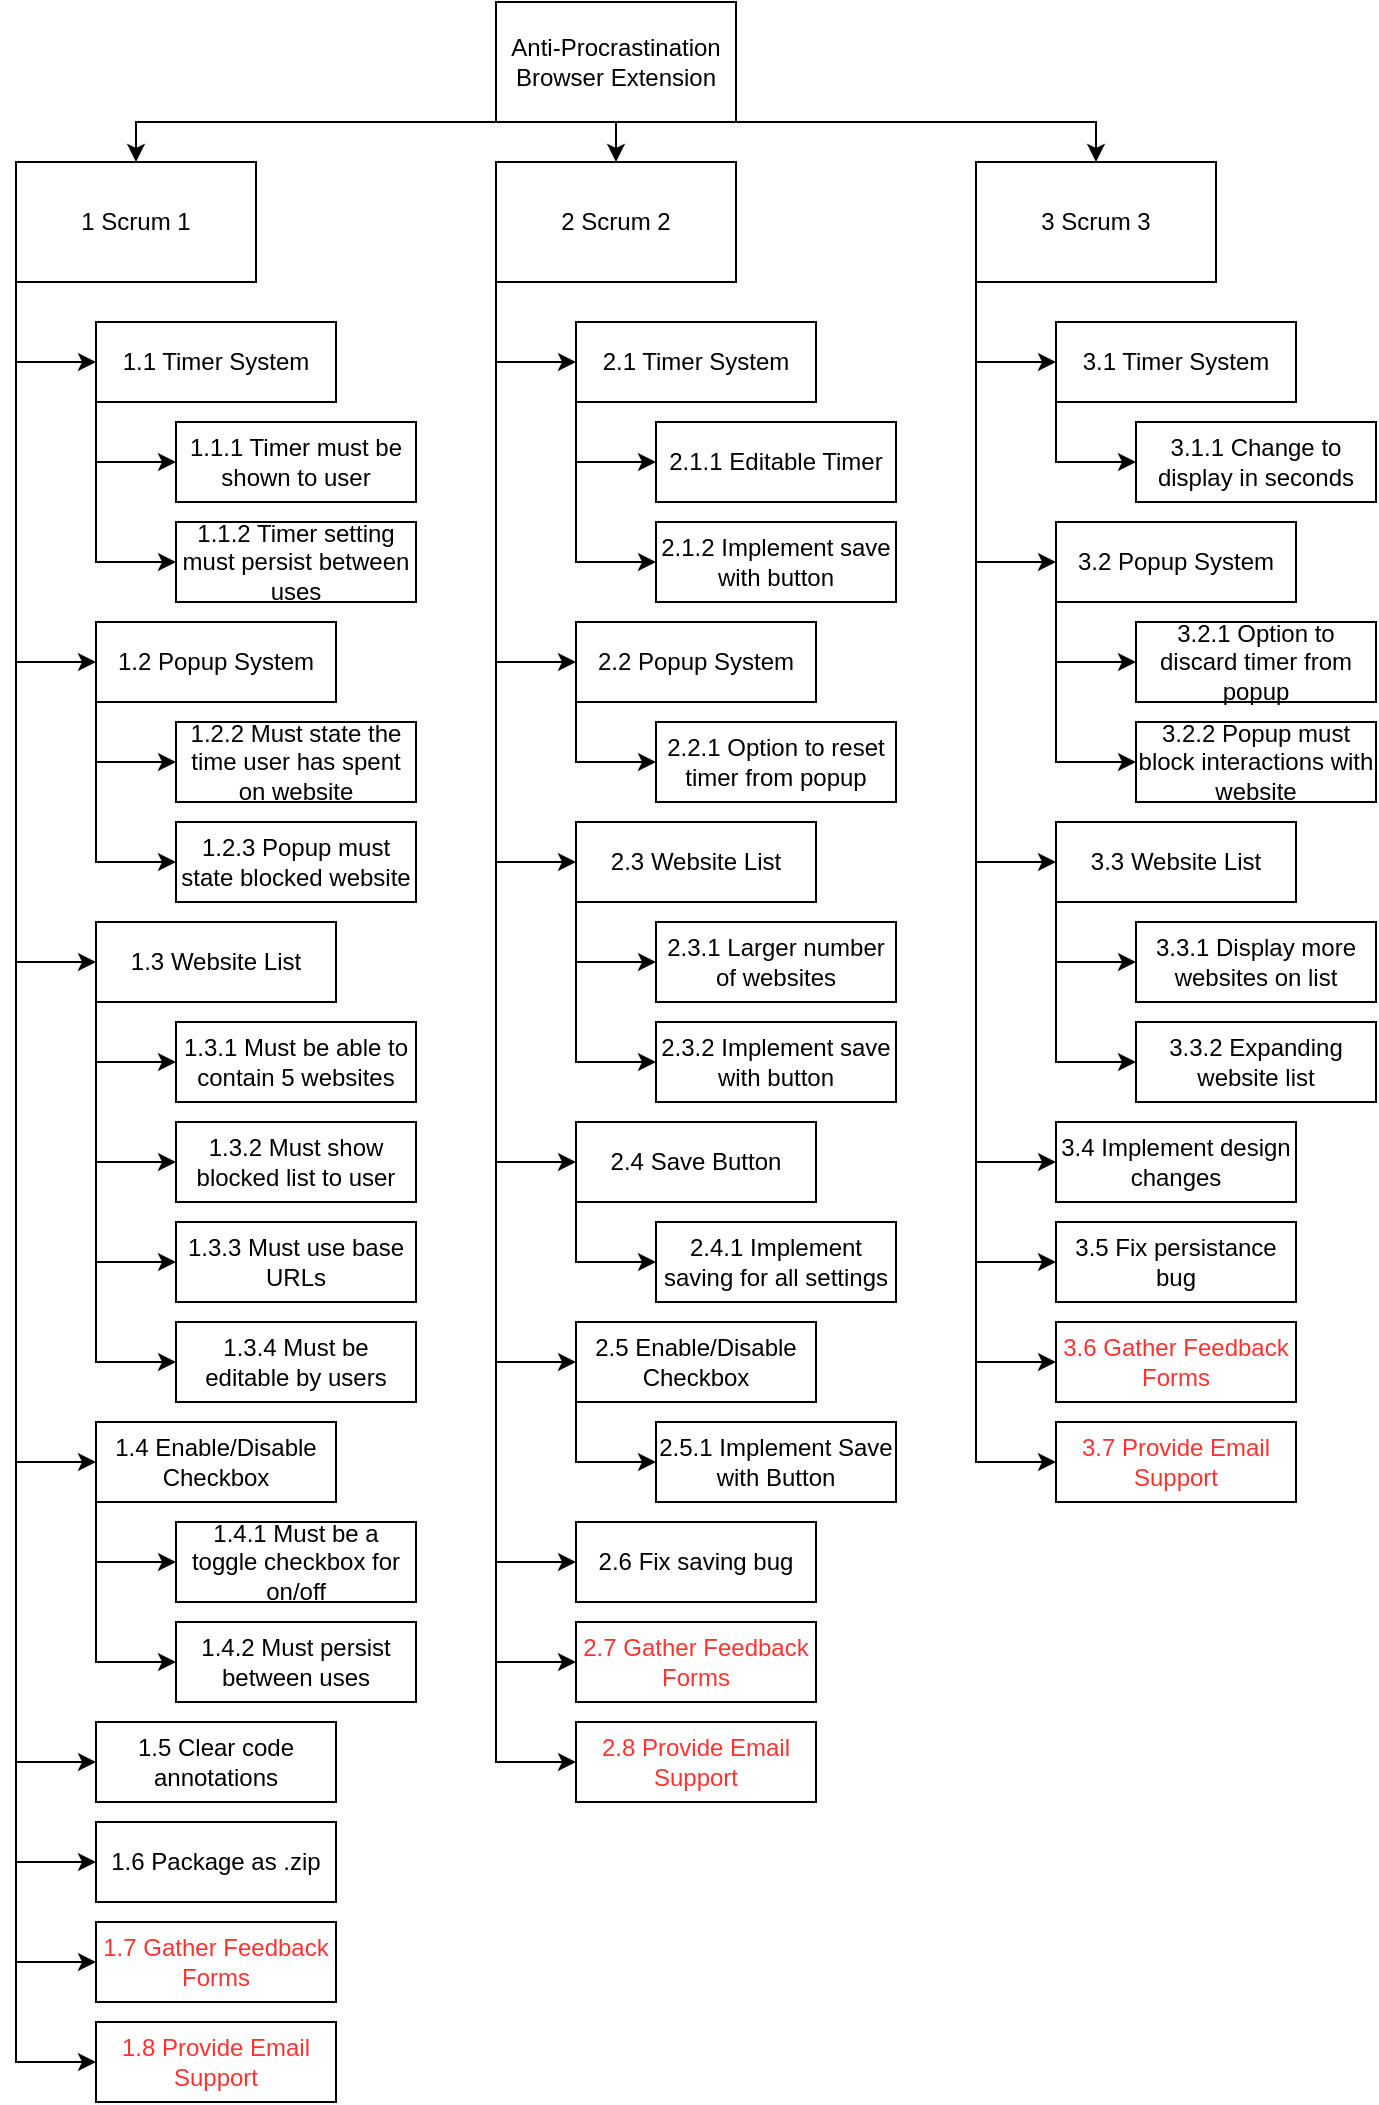 <mxfile version="13.1.3" type="device"><diagram id="4AFsJoOjhejeWaS8OJeZ" name="Page-1"><mxGraphModel dx="780" dy="1150" grid="1" gridSize="10" guides="1" tooltips="1" connect="1" arrows="1" fold="1" page="1" pageScale="1" pageWidth="850" pageHeight="1100" math="0" shadow="0"><root><mxCell id="0"/><mxCell id="1" parent="0"/><mxCell id="wsvxVYqm3vW9lXSgenov-89" style="edgeStyle=orthogonalEdgeStyle;rounded=0;orthogonalLoop=1;jettySize=auto;html=1;exitX=0.5;exitY=1;exitDx=0;exitDy=0;entryX=0.5;entryY=0;entryDx=0;entryDy=0;" edge="1" parent="1" source="wsvxVYqm3vW9lXSgenov-1" target="wsvxVYqm3vW9lXSgenov-2"><mxGeometry relative="1" as="geometry"/></mxCell><mxCell id="wsvxVYqm3vW9lXSgenov-90" style="edgeStyle=orthogonalEdgeStyle;rounded=0;orthogonalLoop=1;jettySize=auto;html=1;exitX=0;exitY=1;exitDx=0;exitDy=0;" edge="1" parent="1" source="wsvxVYqm3vW9lXSgenov-1" target="wsvxVYqm3vW9lXSgenov-3"><mxGeometry relative="1" as="geometry"><Array as="points"><mxPoint x="100" y="180"/></Array></mxGeometry></mxCell><mxCell id="wsvxVYqm3vW9lXSgenov-91" style="edgeStyle=orthogonalEdgeStyle;rounded=0;orthogonalLoop=1;jettySize=auto;html=1;exitX=1;exitY=1;exitDx=0;exitDy=0;entryX=0.5;entryY=0;entryDx=0;entryDy=0;" edge="1" parent="1" source="wsvxVYqm3vW9lXSgenov-1" target="wsvxVYqm3vW9lXSgenov-4"><mxGeometry relative="1" as="geometry"><Array as="points"><mxPoint x="580" y="180"/></Array></mxGeometry></mxCell><mxCell id="wsvxVYqm3vW9lXSgenov-1" value="Anti-Procrastination Browser Extension" style="rounded=0;whiteSpace=wrap;html=1;" vertex="1" parent="1"><mxGeometry x="280" y="120" width="120" height="60" as="geometry"/></mxCell><mxCell id="wsvxVYqm3vW9lXSgenov-66" style="edgeStyle=orthogonalEdgeStyle;rounded=0;orthogonalLoop=1;jettySize=auto;html=1;exitX=0;exitY=1;exitDx=0;exitDy=0;entryX=0;entryY=0.5;entryDx=0;entryDy=0;" edge="1" parent="1" source="wsvxVYqm3vW9lXSgenov-2" target="wsvxVYqm3vW9lXSgenov-10"><mxGeometry relative="1" as="geometry"/></mxCell><mxCell id="wsvxVYqm3vW9lXSgenov-67" style="edgeStyle=orthogonalEdgeStyle;rounded=0;orthogonalLoop=1;jettySize=auto;html=1;exitX=0;exitY=1;exitDx=0;exitDy=0;entryX=0;entryY=0.5;entryDx=0;entryDy=0;" edge="1" parent="1" source="wsvxVYqm3vW9lXSgenov-2" target="wsvxVYqm3vW9lXSgenov-22"><mxGeometry relative="1" as="geometry"/></mxCell><mxCell id="wsvxVYqm3vW9lXSgenov-68" style="edgeStyle=orthogonalEdgeStyle;rounded=0;orthogonalLoop=1;jettySize=auto;html=1;exitX=0;exitY=1;exitDx=0;exitDy=0;entryX=0;entryY=0.5;entryDx=0;entryDy=0;" edge="1" parent="1" source="wsvxVYqm3vW9lXSgenov-2" target="wsvxVYqm3vW9lXSgenov-21"><mxGeometry relative="1" as="geometry"/></mxCell><mxCell id="wsvxVYqm3vW9lXSgenov-69" style="edgeStyle=orthogonalEdgeStyle;rounded=0;orthogonalLoop=1;jettySize=auto;html=1;exitX=0;exitY=1;exitDx=0;exitDy=0;entryX=0;entryY=0.5;entryDx=0;entryDy=0;" edge="1" parent="1" source="wsvxVYqm3vW9lXSgenov-2" target="wsvxVYqm3vW9lXSgenov-9"><mxGeometry relative="1" as="geometry"/></mxCell><mxCell id="wsvxVYqm3vW9lXSgenov-70" style="edgeStyle=orthogonalEdgeStyle;rounded=0;orthogonalLoop=1;jettySize=auto;html=1;exitX=0;exitY=1;exitDx=0;exitDy=0;entryX=0;entryY=0.5;entryDx=0;entryDy=0;" edge="1" parent="1" source="wsvxVYqm3vW9lXSgenov-2" target="wsvxVYqm3vW9lXSgenov-39"><mxGeometry relative="1" as="geometry"/></mxCell><mxCell id="wsvxVYqm3vW9lXSgenov-71" style="edgeStyle=orthogonalEdgeStyle;rounded=0;orthogonalLoop=1;jettySize=auto;html=1;exitX=0;exitY=1;exitDx=0;exitDy=0;entryX=0;entryY=0.5;entryDx=0;entryDy=0;" edge="1" parent="1" source="wsvxVYqm3vW9lXSgenov-2" target="wsvxVYqm3vW9lXSgenov-47"><mxGeometry relative="1" as="geometry"/></mxCell><mxCell id="wsvxVYqm3vW9lXSgenov-100" style="edgeStyle=orthogonalEdgeStyle;rounded=0;orthogonalLoop=1;jettySize=auto;html=1;exitX=0;exitY=1;exitDx=0;exitDy=0;entryX=0;entryY=0.5;entryDx=0;entryDy=0;" edge="1" parent="1" source="wsvxVYqm3vW9lXSgenov-2" target="wsvxVYqm3vW9lXSgenov-92"><mxGeometry relative="1" as="geometry"/></mxCell><mxCell id="wsvxVYqm3vW9lXSgenov-101" style="edgeStyle=orthogonalEdgeStyle;rounded=0;orthogonalLoop=1;jettySize=auto;html=1;exitX=0;exitY=1;exitDx=0;exitDy=0;entryX=0;entryY=0.5;entryDx=0;entryDy=0;" edge="1" parent="1" source="wsvxVYqm3vW9lXSgenov-2" target="wsvxVYqm3vW9lXSgenov-93"><mxGeometry relative="1" as="geometry"/></mxCell><mxCell id="wsvxVYqm3vW9lXSgenov-2" value="2 Scrum 2" style="rounded=0;whiteSpace=wrap;html=1;" vertex="1" parent="1"><mxGeometry x="280" y="200" width="120" height="60" as="geometry"/></mxCell><mxCell id="wsvxVYqm3vW9lXSgenov-50" style="edgeStyle=orthogonalEdgeStyle;rounded=0;orthogonalLoop=1;jettySize=auto;html=1;exitX=0;exitY=1;exitDx=0;exitDy=0;entryX=0;entryY=0.5;entryDx=0;entryDy=0;" edge="1" parent="1" source="wsvxVYqm3vW9lXSgenov-3" target="wsvxVYqm3vW9lXSgenov-43"><mxGeometry relative="1" as="geometry"/></mxCell><mxCell id="wsvxVYqm3vW9lXSgenov-51" style="edgeStyle=orthogonalEdgeStyle;rounded=0;orthogonalLoop=1;jettySize=auto;html=1;exitX=0;exitY=1;exitDx=0;exitDy=0;entryX=0;entryY=0.5;entryDx=0;entryDy=0;" edge="1" parent="1" source="wsvxVYqm3vW9lXSgenov-3" target="wsvxVYqm3vW9lXSgenov-6"><mxGeometry relative="1" as="geometry"/></mxCell><mxCell id="wsvxVYqm3vW9lXSgenov-52" style="edgeStyle=orthogonalEdgeStyle;rounded=0;orthogonalLoop=1;jettySize=auto;html=1;exitX=0;exitY=1;exitDx=0;exitDy=0;entryX=0;entryY=0.5;entryDx=0;entryDy=0;" edge="1" parent="1" source="wsvxVYqm3vW9lXSgenov-3" target="wsvxVYqm3vW9lXSgenov-7"><mxGeometry relative="1" as="geometry"/></mxCell><mxCell id="wsvxVYqm3vW9lXSgenov-53" style="edgeStyle=orthogonalEdgeStyle;rounded=0;orthogonalLoop=1;jettySize=auto;html=1;exitX=0;exitY=1;exitDx=0;exitDy=0;entryX=0;entryY=0.5;entryDx=0;entryDy=0;" edge="1" parent="1" source="wsvxVYqm3vW9lXSgenov-3" target="wsvxVYqm3vW9lXSgenov-5"><mxGeometry relative="1" as="geometry"/></mxCell><mxCell id="wsvxVYqm3vW9lXSgenov-54" style="edgeStyle=orthogonalEdgeStyle;rounded=0;orthogonalLoop=1;jettySize=auto;html=1;exitX=0;exitY=1;exitDx=0;exitDy=0;entryX=0;entryY=0.5;entryDx=0;entryDy=0;" edge="1" parent="1" source="wsvxVYqm3vW9lXSgenov-3" target="wsvxVYqm3vW9lXSgenov-8"><mxGeometry relative="1" as="geometry"/></mxCell><mxCell id="wsvxVYqm3vW9lXSgenov-55" style="edgeStyle=orthogonalEdgeStyle;rounded=0;orthogonalLoop=1;jettySize=auto;html=1;exitX=0;exitY=1;exitDx=0;exitDy=0;entryX=0;entryY=0.5;entryDx=0;entryDy=0;" edge="1" parent="1" source="wsvxVYqm3vW9lXSgenov-3" target="wsvxVYqm3vW9lXSgenov-44"><mxGeometry relative="1" as="geometry"/></mxCell><mxCell id="wsvxVYqm3vW9lXSgenov-102" style="edgeStyle=orthogonalEdgeStyle;rounded=0;orthogonalLoop=1;jettySize=auto;html=1;exitX=0;exitY=1;exitDx=0;exitDy=0;entryX=0;entryY=0.5;entryDx=0;entryDy=0;" edge="1" parent="1" source="wsvxVYqm3vW9lXSgenov-3" target="wsvxVYqm3vW9lXSgenov-94"><mxGeometry relative="1" as="geometry"/></mxCell><mxCell id="wsvxVYqm3vW9lXSgenov-103" style="edgeStyle=orthogonalEdgeStyle;rounded=0;orthogonalLoop=1;jettySize=auto;html=1;exitX=0;exitY=1;exitDx=0;exitDy=0;entryX=0;entryY=0.5;entryDx=0;entryDy=0;" edge="1" parent="1" source="wsvxVYqm3vW9lXSgenov-3" target="wsvxVYqm3vW9lXSgenov-96"><mxGeometry relative="1" as="geometry"/></mxCell><mxCell id="wsvxVYqm3vW9lXSgenov-3" value="1 Scrum 1" style="rounded=0;whiteSpace=wrap;html=1;" vertex="1" parent="1"><mxGeometry x="40" y="200" width="120" height="60" as="geometry"/></mxCell><mxCell id="wsvxVYqm3vW9lXSgenov-79" style="edgeStyle=orthogonalEdgeStyle;rounded=0;orthogonalLoop=1;jettySize=auto;html=1;exitX=0;exitY=1;exitDx=0;exitDy=0;entryX=0;entryY=0.5;entryDx=0;entryDy=0;" edge="1" parent="1" source="wsvxVYqm3vW9lXSgenov-4" target="wsvxVYqm3vW9lXSgenov-19"><mxGeometry relative="1" as="geometry"/></mxCell><mxCell id="wsvxVYqm3vW9lXSgenov-80" style="edgeStyle=orthogonalEdgeStyle;rounded=0;orthogonalLoop=1;jettySize=auto;html=1;exitX=0;exitY=1;exitDx=0;exitDy=0;entryX=0;entryY=0.5;entryDx=0;entryDy=0;" edge="1" parent="1" source="wsvxVYqm3vW9lXSgenov-4" target="wsvxVYqm3vW9lXSgenov-35"><mxGeometry relative="1" as="geometry"/></mxCell><mxCell id="wsvxVYqm3vW9lXSgenov-81" style="edgeStyle=orthogonalEdgeStyle;rounded=0;orthogonalLoop=1;jettySize=auto;html=1;exitX=0;exitY=1;exitDx=0;exitDy=0;entryX=0;entryY=0.5;entryDx=0;entryDy=0;" edge="1" parent="1" source="wsvxVYqm3vW9lXSgenov-4" target="wsvxVYqm3vW9lXSgenov-36"><mxGeometry relative="1" as="geometry"/></mxCell><mxCell id="wsvxVYqm3vW9lXSgenov-82" style="edgeStyle=orthogonalEdgeStyle;rounded=0;orthogonalLoop=1;jettySize=auto;html=1;exitX=0;exitY=1;exitDx=0;exitDy=0;entryX=0;entryY=0.5;entryDx=0;entryDy=0;" edge="1" parent="1" source="wsvxVYqm3vW9lXSgenov-4" target="wsvxVYqm3vW9lXSgenov-46"><mxGeometry relative="1" as="geometry"/></mxCell><mxCell id="wsvxVYqm3vW9lXSgenov-83" style="edgeStyle=orthogonalEdgeStyle;rounded=0;orthogonalLoop=1;jettySize=auto;html=1;exitX=0;exitY=1;exitDx=0;exitDy=0;entryX=0;entryY=0.5;entryDx=0;entryDy=0;" edge="1" parent="1" source="wsvxVYqm3vW9lXSgenov-4" target="wsvxVYqm3vW9lXSgenov-48"><mxGeometry relative="1" as="geometry"/></mxCell><mxCell id="wsvxVYqm3vW9lXSgenov-98" style="edgeStyle=orthogonalEdgeStyle;rounded=0;orthogonalLoop=1;jettySize=auto;html=1;exitX=0;exitY=1;exitDx=0;exitDy=0;entryX=0;entryY=0.5;entryDx=0;entryDy=0;" edge="1" parent="1" source="wsvxVYqm3vW9lXSgenov-4" target="wsvxVYqm3vW9lXSgenov-95"><mxGeometry relative="1" as="geometry"/></mxCell><mxCell id="wsvxVYqm3vW9lXSgenov-99" style="edgeStyle=orthogonalEdgeStyle;rounded=0;orthogonalLoop=1;jettySize=auto;html=1;exitX=0;exitY=1;exitDx=0;exitDy=0;entryX=0;entryY=0.5;entryDx=0;entryDy=0;" edge="1" parent="1" source="wsvxVYqm3vW9lXSgenov-4" target="wsvxVYqm3vW9lXSgenov-97"><mxGeometry relative="1" as="geometry"/></mxCell><mxCell id="wsvxVYqm3vW9lXSgenov-4" value="3 Scrum 3" style="rounded=0;whiteSpace=wrap;html=1;" vertex="1" parent="1"><mxGeometry x="520" y="200" width="120" height="60" as="geometry"/></mxCell><mxCell id="wsvxVYqm3vW9lXSgenov-56" style="edgeStyle=orthogonalEdgeStyle;rounded=0;orthogonalLoop=1;jettySize=auto;html=1;exitX=0;exitY=1;exitDx=0;exitDy=0;entryX=0;entryY=0.5;entryDx=0;entryDy=0;" edge="1" parent="1" source="wsvxVYqm3vW9lXSgenov-5" target="wsvxVYqm3vW9lXSgenov-15"><mxGeometry relative="1" as="geometry"/></mxCell><mxCell id="wsvxVYqm3vW9lXSgenov-57" style="edgeStyle=orthogonalEdgeStyle;rounded=0;orthogonalLoop=1;jettySize=auto;html=1;exitX=0;exitY=1;exitDx=0;exitDy=0;entryX=0;entryY=0.5;entryDx=0;entryDy=0;" edge="1" parent="1" source="wsvxVYqm3vW9lXSgenov-5" target="wsvxVYqm3vW9lXSgenov-14"><mxGeometry relative="1" as="geometry"/></mxCell><mxCell id="wsvxVYqm3vW9lXSgenov-5" value="1.1 Timer System" style="rounded=0;whiteSpace=wrap;html=1;" vertex="1" parent="1"><mxGeometry x="80" y="280" width="120" height="40" as="geometry"/></mxCell><mxCell id="wsvxVYqm3vW9lXSgenov-58" style="edgeStyle=orthogonalEdgeStyle;rounded=0;orthogonalLoop=1;jettySize=auto;html=1;exitX=0;exitY=1;exitDx=0;exitDy=0;entryX=0;entryY=0.5;entryDx=0;entryDy=0;" edge="1" parent="1" source="wsvxVYqm3vW9lXSgenov-6" target="wsvxVYqm3vW9lXSgenov-11"><mxGeometry relative="1" as="geometry"/></mxCell><mxCell id="wsvxVYqm3vW9lXSgenov-59" style="edgeStyle=orthogonalEdgeStyle;rounded=0;orthogonalLoop=1;jettySize=auto;html=1;exitX=0;exitY=1;exitDx=0;exitDy=0;entryX=0;entryY=0.5;entryDx=0;entryDy=0;" edge="1" parent="1" source="wsvxVYqm3vW9lXSgenov-6" target="wsvxVYqm3vW9lXSgenov-30"><mxGeometry relative="1" as="geometry"/></mxCell><mxCell id="wsvxVYqm3vW9lXSgenov-6" value="1.2 Popup System" style="rounded=0;whiteSpace=wrap;html=1;" vertex="1" parent="1"><mxGeometry x="80" y="430" width="120" height="40" as="geometry"/></mxCell><mxCell id="wsvxVYqm3vW9lXSgenov-60" style="edgeStyle=orthogonalEdgeStyle;rounded=0;orthogonalLoop=1;jettySize=auto;html=1;exitX=0;exitY=1;exitDx=0;exitDy=0;entryX=0;entryY=0.5;entryDx=0;entryDy=0;" edge="1" parent="1" source="wsvxVYqm3vW9lXSgenov-7" target="wsvxVYqm3vW9lXSgenov-28"><mxGeometry relative="1" as="geometry"/></mxCell><mxCell id="wsvxVYqm3vW9lXSgenov-61" style="edgeStyle=orthogonalEdgeStyle;rounded=0;orthogonalLoop=1;jettySize=auto;html=1;exitX=0;exitY=1;exitDx=0;exitDy=0;entryX=0;entryY=0.5;entryDx=0;entryDy=0;" edge="1" parent="1" source="wsvxVYqm3vW9lXSgenov-7" target="wsvxVYqm3vW9lXSgenov-27"><mxGeometry relative="1" as="geometry"/></mxCell><mxCell id="wsvxVYqm3vW9lXSgenov-62" style="edgeStyle=orthogonalEdgeStyle;rounded=0;orthogonalLoop=1;jettySize=auto;html=1;exitX=0;exitY=1;exitDx=0;exitDy=0;entryX=0;entryY=0.5;entryDx=0;entryDy=0;" edge="1" parent="1" source="wsvxVYqm3vW9lXSgenov-7" target="wsvxVYqm3vW9lXSgenov-26"><mxGeometry relative="1" as="geometry"/></mxCell><mxCell id="wsvxVYqm3vW9lXSgenov-63" style="edgeStyle=orthogonalEdgeStyle;rounded=0;orthogonalLoop=1;jettySize=auto;html=1;exitX=0;exitY=1;exitDx=0;exitDy=0;entryX=0;entryY=0.5;entryDx=0;entryDy=0;" edge="1" parent="1" source="wsvxVYqm3vW9lXSgenov-7" target="wsvxVYqm3vW9lXSgenov-25"><mxGeometry relative="1" as="geometry"/></mxCell><mxCell id="wsvxVYqm3vW9lXSgenov-7" value="1.3 Website List" style="rounded=0;whiteSpace=wrap;html=1;" vertex="1" parent="1"><mxGeometry x="80" y="580" width="120" height="40" as="geometry"/></mxCell><mxCell id="wsvxVYqm3vW9lXSgenov-64" style="edgeStyle=orthogonalEdgeStyle;rounded=0;orthogonalLoop=1;jettySize=auto;html=1;exitX=0;exitY=1;exitDx=0;exitDy=0;entryX=0;entryY=0.5;entryDx=0;entryDy=0;" edge="1" parent="1" source="wsvxVYqm3vW9lXSgenov-8" target="wsvxVYqm3vW9lXSgenov-24"><mxGeometry relative="1" as="geometry"/></mxCell><mxCell id="wsvxVYqm3vW9lXSgenov-65" style="edgeStyle=orthogonalEdgeStyle;rounded=0;orthogonalLoop=1;jettySize=auto;html=1;exitX=0;exitY=1;exitDx=0;exitDy=0;entryX=0;entryY=0.5;entryDx=0;entryDy=0;" edge="1" parent="1" source="wsvxVYqm3vW9lXSgenov-8" target="wsvxVYqm3vW9lXSgenov-23"><mxGeometry relative="1" as="geometry"/></mxCell><mxCell id="wsvxVYqm3vW9lXSgenov-8" value="1.4 Enable/Disable Checkbox" style="rounded=0;whiteSpace=wrap;html=1;" vertex="1" parent="1"><mxGeometry x="80" y="830" width="120" height="40" as="geometry"/></mxCell><mxCell id="wsvxVYqm3vW9lXSgenov-77" style="edgeStyle=orthogonalEdgeStyle;rounded=0;orthogonalLoop=1;jettySize=auto;html=1;exitX=0;exitY=1;exitDx=0;exitDy=0;entryX=0;entryY=0.5;entryDx=0;entryDy=0;" edge="1" parent="1" source="wsvxVYqm3vW9lXSgenov-9" target="wsvxVYqm3vW9lXSgenov-38"><mxGeometry relative="1" as="geometry"/></mxCell><mxCell id="wsvxVYqm3vW9lXSgenov-9" value="2.4 Save Button" style="rounded=0;whiteSpace=wrap;html=1;" vertex="1" parent="1"><mxGeometry x="320" y="680" width="120" height="40" as="geometry"/></mxCell><mxCell id="wsvxVYqm3vW9lXSgenov-72" style="edgeStyle=orthogonalEdgeStyle;rounded=0;orthogonalLoop=1;jettySize=auto;html=1;exitX=0;exitY=1;exitDx=0;exitDy=0;entryX=0;entryY=0.5;entryDx=0;entryDy=0;" edge="1" parent="1" source="wsvxVYqm3vW9lXSgenov-10" target="wsvxVYqm3vW9lXSgenov-18"><mxGeometry relative="1" as="geometry"/></mxCell><mxCell id="wsvxVYqm3vW9lXSgenov-73" style="edgeStyle=orthogonalEdgeStyle;rounded=0;orthogonalLoop=1;jettySize=auto;html=1;exitX=0;exitY=1;exitDx=0;exitDy=0;entryX=0;entryY=0.5;entryDx=0;entryDy=0;" edge="1" parent="1" source="wsvxVYqm3vW9lXSgenov-10" target="wsvxVYqm3vW9lXSgenov-41"><mxGeometry relative="1" as="geometry"/></mxCell><mxCell id="wsvxVYqm3vW9lXSgenov-10" value="2.1 Timer System" style="rounded=0;whiteSpace=wrap;html=1;" vertex="1" parent="1"><mxGeometry x="320" y="280" width="120" height="40" as="geometry"/></mxCell><mxCell id="wsvxVYqm3vW9lXSgenov-11" value="1.2.2 Must state the time user has spent on website" style="rounded=0;whiteSpace=wrap;html=1;" vertex="1" parent="1"><mxGeometry x="120" y="480" width="120" height="40" as="geometry"/></mxCell><mxCell id="wsvxVYqm3vW9lXSgenov-12" value="3.2.2 Popup must block interactions with website" style="rounded=0;whiteSpace=wrap;html=1;" vertex="1" parent="1"><mxGeometry x="600" y="480" width="120" height="40" as="geometry"/></mxCell><mxCell id="wsvxVYqm3vW9lXSgenov-14" value="1.1.2 Timer setting must persist between uses" style="rounded=0;whiteSpace=wrap;html=1;" vertex="1" parent="1"><mxGeometry x="120" y="380" width="120" height="40" as="geometry"/></mxCell><mxCell id="wsvxVYqm3vW9lXSgenov-15" value="1.1.1 Timer must be shown to user" style="rounded=0;whiteSpace=wrap;html=1;" vertex="1" parent="1"><mxGeometry x="120" y="330" width="120" height="40" as="geometry"/></mxCell><mxCell id="wsvxVYqm3vW9lXSgenov-17" value="3.1.1 Change to display in seconds" style="rounded=0;whiteSpace=wrap;html=1;" vertex="1" parent="1"><mxGeometry x="600" y="330" width="120" height="40" as="geometry"/></mxCell><mxCell id="wsvxVYqm3vW9lXSgenov-18" value="2.1.1 Editable Timer" style="rounded=0;whiteSpace=wrap;html=1;" vertex="1" parent="1"><mxGeometry x="360" y="330" width="120" height="40" as="geometry"/></mxCell><mxCell id="wsvxVYqm3vW9lXSgenov-84" style="edgeStyle=orthogonalEdgeStyle;rounded=0;orthogonalLoop=1;jettySize=auto;html=1;exitX=0;exitY=1;exitDx=0;exitDy=0;entryX=0;entryY=0.5;entryDx=0;entryDy=0;" edge="1" parent="1" source="wsvxVYqm3vW9lXSgenov-19" target="wsvxVYqm3vW9lXSgenov-17"><mxGeometry relative="1" as="geometry"/></mxCell><mxCell id="wsvxVYqm3vW9lXSgenov-19" value="3.1 Timer System" style="rounded=0;whiteSpace=wrap;html=1;" vertex="1" parent="1"><mxGeometry x="560" y="280" width="120" height="40" as="geometry"/></mxCell><mxCell id="wsvxVYqm3vW9lXSgenov-75" style="edgeStyle=orthogonalEdgeStyle;rounded=0;orthogonalLoop=1;jettySize=auto;html=1;exitX=0;exitY=1;exitDx=0;exitDy=0;entryX=0;entryY=0.5;entryDx=0;entryDy=0;" edge="1" parent="1" source="wsvxVYqm3vW9lXSgenov-21" target="wsvxVYqm3vW9lXSgenov-31"><mxGeometry relative="1" as="geometry"/></mxCell><mxCell id="wsvxVYqm3vW9lXSgenov-76" style="edgeStyle=orthogonalEdgeStyle;rounded=0;orthogonalLoop=1;jettySize=auto;html=1;exitX=0;exitY=1;exitDx=0;exitDy=0;entryX=0;entryY=0.5;entryDx=0;entryDy=0;" edge="1" parent="1" source="wsvxVYqm3vW9lXSgenov-21" target="wsvxVYqm3vW9lXSgenov-40"><mxGeometry relative="1" as="geometry"/></mxCell><mxCell id="wsvxVYqm3vW9lXSgenov-21" value="2.3 Website List" style="rounded=0;whiteSpace=wrap;html=1;" vertex="1" parent="1"><mxGeometry x="320" y="530" width="120" height="40" as="geometry"/></mxCell><mxCell id="wsvxVYqm3vW9lXSgenov-74" style="edgeStyle=orthogonalEdgeStyle;rounded=0;orthogonalLoop=1;jettySize=auto;html=1;exitX=0;exitY=1;exitDx=0;exitDy=0;entryX=0;entryY=0.5;entryDx=0;entryDy=0;" edge="1" parent="1" source="wsvxVYqm3vW9lXSgenov-22" target="wsvxVYqm3vW9lXSgenov-32"><mxGeometry relative="1" as="geometry"/></mxCell><mxCell id="wsvxVYqm3vW9lXSgenov-22" value="2.2 Popup System" style="rounded=0;whiteSpace=wrap;html=1;" vertex="1" parent="1"><mxGeometry x="320" y="430" width="120" height="40" as="geometry"/></mxCell><mxCell id="wsvxVYqm3vW9lXSgenov-23" value="1.4.2 Must persist between uses" style="rounded=0;whiteSpace=wrap;html=1;" vertex="1" parent="1"><mxGeometry x="120" y="930" width="120" height="40" as="geometry"/></mxCell><mxCell id="wsvxVYqm3vW9lXSgenov-24" value="1.4.1 Must be a toggle checkbox for on/off" style="rounded=0;whiteSpace=wrap;html=1;" vertex="1" parent="1"><mxGeometry x="120" y="880" width="120" height="40" as="geometry"/></mxCell><mxCell id="wsvxVYqm3vW9lXSgenov-25" value="1.3.4 Must be editable by users" style="rounded=0;whiteSpace=wrap;html=1;" vertex="1" parent="1"><mxGeometry x="120" y="780" width="120" height="40" as="geometry"/></mxCell><mxCell id="wsvxVYqm3vW9lXSgenov-26" value="1.3.3 Must use base URLs" style="rounded=0;whiteSpace=wrap;html=1;" vertex="1" parent="1"><mxGeometry x="120" y="730" width="120" height="40" as="geometry"/></mxCell><mxCell id="wsvxVYqm3vW9lXSgenov-27" value="1.3.2 Must show blocked list to user" style="rounded=0;whiteSpace=wrap;html=1;" vertex="1" parent="1"><mxGeometry x="120" y="680" width="120" height="40" as="geometry"/></mxCell><mxCell id="wsvxVYqm3vW9lXSgenov-28" value="1.3.1 Must be able to contain 5 websites" style="rounded=0;whiteSpace=wrap;html=1;" vertex="1" parent="1"><mxGeometry x="120" y="630" width="120" height="40" as="geometry"/></mxCell><mxCell id="wsvxVYqm3vW9lXSgenov-30" value="1.2.3 Popup must state blocked website" style="rounded=0;whiteSpace=wrap;html=1;" vertex="1" parent="1"><mxGeometry x="120" y="530" width="120" height="40" as="geometry"/></mxCell><mxCell id="wsvxVYqm3vW9lXSgenov-31" value="2.3.1 Larger number of websites" style="rounded=0;whiteSpace=wrap;html=1;" vertex="1" parent="1"><mxGeometry x="360" y="580" width="120" height="40" as="geometry"/></mxCell><mxCell id="wsvxVYqm3vW9lXSgenov-32" value="2.2.1 Option to reset timer from popup" style="rounded=0;whiteSpace=wrap;html=1;" vertex="1" parent="1"><mxGeometry x="360" y="480" width="120" height="40" as="geometry"/></mxCell><mxCell id="wsvxVYqm3vW9lXSgenov-33" value="3.2.1 Option to discard timer from popup" style="rounded=0;whiteSpace=wrap;html=1;" vertex="1" parent="1"><mxGeometry x="600" y="430" width="120" height="40" as="geometry"/></mxCell><mxCell id="wsvxVYqm3vW9lXSgenov-85" style="edgeStyle=orthogonalEdgeStyle;rounded=0;orthogonalLoop=1;jettySize=auto;html=1;exitX=0;exitY=1;exitDx=0;exitDy=0;entryX=0;entryY=0.5;entryDx=0;entryDy=0;" edge="1" parent="1" source="wsvxVYqm3vW9lXSgenov-35" target="wsvxVYqm3vW9lXSgenov-33"><mxGeometry relative="1" as="geometry"/></mxCell><mxCell id="wsvxVYqm3vW9lXSgenov-86" style="edgeStyle=orthogonalEdgeStyle;rounded=0;orthogonalLoop=1;jettySize=auto;html=1;exitX=0;exitY=1;exitDx=0;exitDy=0;entryX=0;entryY=0.5;entryDx=0;entryDy=0;" edge="1" parent="1" source="wsvxVYqm3vW9lXSgenov-35" target="wsvxVYqm3vW9lXSgenov-12"><mxGeometry relative="1" as="geometry"/></mxCell><mxCell id="wsvxVYqm3vW9lXSgenov-35" value="3.2 Popup System" style="rounded=0;whiteSpace=wrap;html=1;" vertex="1" parent="1"><mxGeometry x="560" y="380" width="120" height="40" as="geometry"/></mxCell><mxCell id="wsvxVYqm3vW9lXSgenov-87" style="edgeStyle=orthogonalEdgeStyle;rounded=0;orthogonalLoop=1;jettySize=auto;html=1;exitX=0;exitY=1;exitDx=0;exitDy=0;entryX=0;entryY=0.5;entryDx=0;entryDy=0;" edge="1" parent="1" source="wsvxVYqm3vW9lXSgenov-36" target="wsvxVYqm3vW9lXSgenov-37"><mxGeometry relative="1" as="geometry"/></mxCell><mxCell id="wsvxVYqm3vW9lXSgenov-88" style="edgeStyle=orthogonalEdgeStyle;rounded=0;orthogonalLoop=1;jettySize=auto;html=1;exitX=0;exitY=1;exitDx=0;exitDy=0;entryX=0;entryY=0.5;entryDx=0;entryDy=0;" edge="1" parent="1" source="wsvxVYqm3vW9lXSgenov-36" target="wsvxVYqm3vW9lXSgenov-45"><mxGeometry relative="1" as="geometry"/></mxCell><mxCell id="wsvxVYqm3vW9lXSgenov-36" value="3.3 Website List" style="rounded=0;whiteSpace=wrap;html=1;" vertex="1" parent="1"><mxGeometry x="560" y="530" width="120" height="40" as="geometry"/></mxCell><mxCell id="wsvxVYqm3vW9lXSgenov-37" value="3.3.1 Display more websites on list" style="rounded=0;whiteSpace=wrap;html=1;" vertex="1" parent="1"><mxGeometry x="600" y="580" width="120" height="40" as="geometry"/></mxCell><mxCell id="wsvxVYqm3vW9lXSgenov-38" value="2.4.1 Implement saving for all settings" style="rounded=0;whiteSpace=wrap;html=1;" vertex="1" parent="1"><mxGeometry x="360" y="730" width="120" height="40" as="geometry"/></mxCell><mxCell id="wsvxVYqm3vW9lXSgenov-78" style="edgeStyle=orthogonalEdgeStyle;rounded=0;orthogonalLoop=1;jettySize=auto;html=1;exitX=0;exitY=1;exitDx=0;exitDy=0;entryX=0;entryY=0.5;entryDx=0;entryDy=0;" edge="1" parent="1" source="wsvxVYqm3vW9lXSgenov-39" target="wsvxVYqm3vW9lXSgenov-42"><mxGeometry relative="1" as="geometry"/></mxCell><mxCell id="wsvxVYqm3vW9lXSgenov-39" value="2.5 Enable/Disable Checkbox" style="rounded=0;whiteSpace=wrap;html=1;" vertex="1" parent="1"><mxGeometry x="320" y="780" width="120" height="40" as="geometry"/></mxCell><mxCell id="wsvxVYqm3vW9lXSgenov-40" value="2.3.2 Implement save with button" style="rounded=0;whiteSpace=wrap;html=1;" vertex="1" parent="1"><mxGeometry x="360" y="630" width="120" height="40" as="geometry"/></mxCell><mxCell id="wsvxVYqm3vW9lXSgenov-41" value="2.1.2 Implement save with button" style="rounded=0;whiteSpace=wrap;html=1;" vertex="1" parent="1"><mxGeometry x="360" y="380" width="120" height="40" as="geometry"/></mxCell><mxCell id="wsvxVYqm3vW9lXSgenov-42" value="2.5.1 Implement Save with Button" style="rounded=0;whiteSpace=wrap;html=1;" vertex="1" parent="1"><mxGeometry x="360" y="830" width="120" height="40" as="geometry"/></mxCell><mxCell id="wsvxVYqm3vW9lXSgenov-43" value="1.6 Package as .zip" style="rounded=0;whiteSpace=wrap;html=1;" vertex="1" parent="1"><mxGeometry x="80" y="1030" width="120" height="40" as="geometry"/></mxCell><mxCell id="wsvxVYqm3vW9lXSgenov-44" value="1.5 Clear code annotations" style="rounded=0;whiteSpace=wrap;html=1;" vertex="1" parent="1"><mxGeometry x="80" y="980" width="120" height="40" as="geometry"/></mxCell><mxCell id="wsvxVYqm3vW9lXSgenov-45" value="3.3.2 Expanding website list" style="rounded=0;whiteSpace=wrap;html=1;" vertex="1" parent="1"><mxGeometry x="600" y="630" width="120" height="40" as="geometry"/></mxCell><mxCell id="wsvxVYqm3vW9lXSgenov-46" value="3.4 Implement design changes" style="rounded=0;whiteSpace=wrap;html=1;" vertex="1" parent="1"><mxGeometry x="560" y="680" width="120" height="40" as="geometry"/></mxCell><mxCell id="wsvxVYqm3vW9lXSgenov-47" value="2.6 Fix saving bug" style="rounded=0;whiteSpace=wrap;html=1;" vertex="1" parent="1"><mxGeometry x="320" y="880" width="120" height="40" as="geometry"/></mxCell><mxCell id="wsvxVYqm3vW9lXSgenov-48" value="3.5 Fix persistance bug" style="rounded=0;whiteSpace=wrap;html=1;" vertex="1" parent="1"><mxGeometry x="560" y="730" width="120" height="40" as="geometry"/></mxCell><mxCell id="wsvxVYqm3vW9lXSgenov-92" value="&lt;font color=&quot;#ff3333&quot;&gt;2.7 Gather Feedback Forms&lt;/font&gt;" style="rounded=0;whiteSpace=wrap;html=1;" vertex="1" parent="1"><mxGeometry x="320" y="930" width="120" height="40" as="geometry"/></mxCell><mxCell id="wsvxVYqm3vW9lXSgenov-93" value="&lt;font color=&quot;#ff3333&quot;&gt;2.8 Provide Email Support&lt;/font&gt;" style="rounded=0;whiteSpace=wrap;html=1;" vertex="1" parent="1"><mxGeometry x="320" y="980" width="120" height="40" as="geometry"/></mxCell><mxCell id="wsvxVYqm3vW9lXSgenov-94" value="&lt;font color=&quot;#ff3333&quot;&gt;1.7 Gather Feedback Forms&lt;/font&gt;" style="rounded=0;whiteSpace=wrap;html=1;" vertex="1" parent="1"><mxGeometry x="80" y="1080" width="120" height="40" as="geometry"/></mxCell><mxCell id="wsvxVYqm3vW9lXSgenov-95" value="&lt;font color=&quot;#ff3333&quot;&gt;3.6 Gather Feedback Forms&lt;/font&gt;" style="rounded=0;whiteSpace=wrap;html=1;" vertex="1" parent="1"><mxGeometry x="560" y="780" width="120" height="40" as="geometry"/></mxCell><mxCell id="wsvxVYqm3vW9lXSgenov-96" value="&lt;font color=&quot;#ff3333&quot;&gt;1.8 Provide Email Support&lt;/font&gt;" style="rounded=0;whiteSpace=wrap;html=1;" vertex="1" parent="1"><mxGeometry x="80" y="1130" width="120" height="40" as="geometry"/></mxCell><mxCell id="wsvxVYqm3vW9lXSgenov-97" value="&lt;font color=&quot;#ff3333&quot;&gt;3.7 Provide Email Support&lt;/font&gt;" style="rounded=0;whiteSpace=wrap;html=1;" vertex="1" parent="1"><mxGeometry x="560" y="830" width="120" height="40" as="geometry"/></mxCell></root></mxGraphModel></diagram></mxfile>